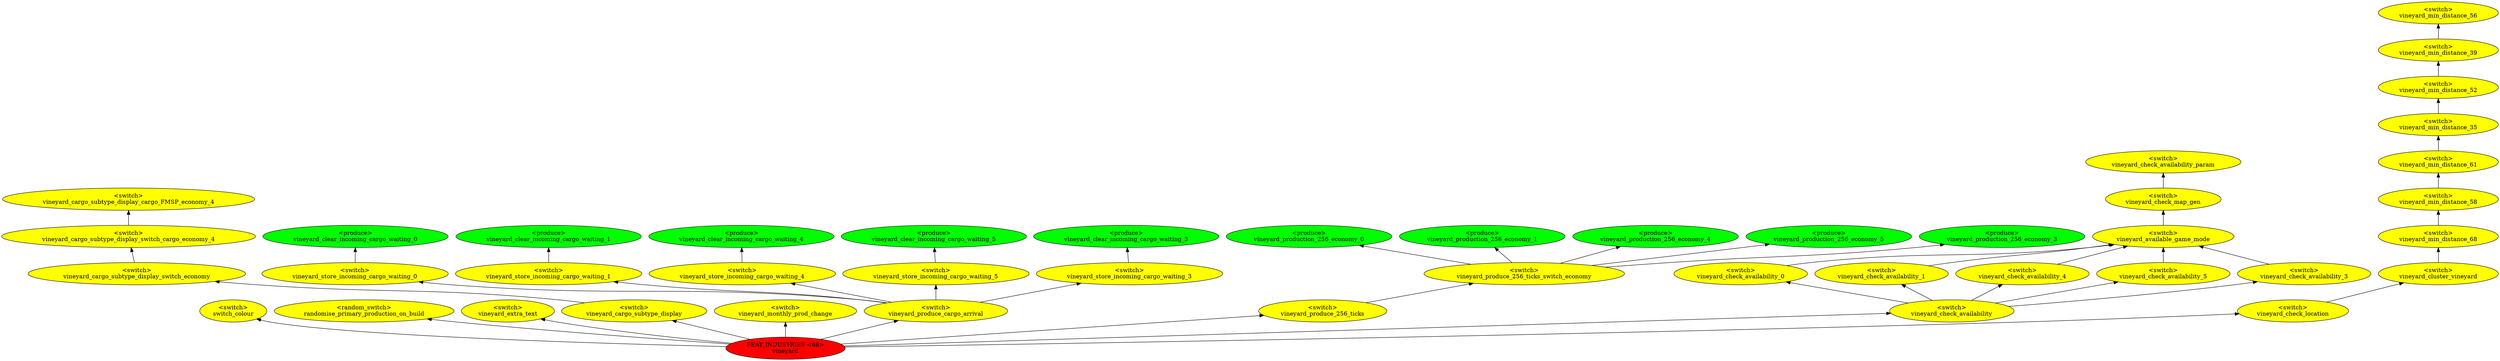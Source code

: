 digraph {
rankdir="BT"
switch_colour [fillcolor=yellow style="filled" label="<switch>\nswitch_colour"]
randomise_primary_production_on_build [fillcolor=yellow style="filled" label="<random_switch>\nrandomise_primary_production_on_build"]
vineyard_extra_text [fillcolor=yellow style="filled" label="<switch>\nvineyard_extra_text"]
vineyard_cargo_subtype_display_cargo_FMSP_economy_4 [fillcolor=yellow style="filled" label="<switch>\nvineyard_cargo_subtype_display_cargo_FMSP_economy_4"]
vineyard_cargo_subtype_display_switch_cargo_economy_4 [fillcolor=yellow style="filled" label="<switch>\nvineyard_cargo_subtype_display_switch_cargo_economy_4"]
vineyard_cargo_subtype_display_switch_economy [fillcolor=yellow style="filled" label="<switch>\nvineyard_cargo_subtype_display_switch_economy"]
vineyard_cargo_subtype_display [fillcolor=yellow style="filled" label="<switch>\nvineyard_cargo_subtype_display"]
vineyard_monthly_prod_change [fillcolor=yellow style="filled" label="<switch>\nvineyard_monthly_prod_change"]
vineyard_clear_incoming_cargo_waiting_0 [fillcolor=green style="filled" label="<produce>\nvineyard_clear_incoming_cargo_waiting_0"]
vineyard_store_incoming_cargo_waiting_0 [fillcolor=yellow style="filled" label="<switch>\nvineyard_store_incoming_cargo_waiting_0"]
vineyard_clear_incoming_cargo_waiting_1 [fillcolor=green style="filled" label="<produce>\nvineyard_clear_incoming_cargo_waiting_1"]
vineyard_store_incoming_cargo_waiting_1 [fillcolor=yellow style="filled" label="<switch>\nvineyard_store_incoming_cargo_waiting_1"]
vineyard_clear_incoming_cargo_waiting_4 [fillcolor=green style="filled" label="<produce>\nvineyard_clear_incoming_cargo_waiting_4"]
vineyard_store_incoming_cargo_waiting_4 [fillcolor=yellow style="filled" label="<switch>\nvineyard_store_incoming_cargo_waiting_4"]
vineyard_clear_incoming_cargo_waiting_5 [fillcolor=green style="filled" label="<produce>\nvineyard_clear_incoming_cargo_waiting_5"]
vineyard_store_incoming_cargo_waiting_5 [fillcolor=yellow style="filled" label="<switch>\nvineyard_store_incoming_cargo_waiting_5"]
vineyard_clear_incoming_cargo_waiting_3 [fillcolor=green style="filled" label="<produce>\nvineyard_clear_incoming_cargo_waiting_3"]
vineyard_store_incoming_cargo_waiting_3 [fillcolor=yellow style="filled" label="<switch>\nvineyard_store_incoming_cargo_waiting_3"]
vineyard_produce_cargo_arrival [fillcolor=yellow style="filled" label="<switch>\nvineyard_produce_cargo_arrival"]
vineyard_production_256_economy_0 [fillcolor=green style="filled" label="<produce>\nvineyard_production_256_economy_0"]
vineyard_production_256_economy_1 [fillcolor=green style="filled" label="<produce>\nvineyard_production_256_economy_1"]
vineyard_production_256_economy_4 [fillcolor=green style="filled" label="<produce>\nvineyard_production_256_economy_4"]
vineyard_production_256_economy_5 [fillcolor=green style="filled" label="<produce>\nvineyard_production_256_economy_5"]
vineyard_production_256_economy_3 [fillcolor=green style="filled" label="<produce>\nvineyard_production_256_economy_3"]
vineyard_produce_256_ticks_switch_economy [fillcolor=yellow style="filled" label="<switch>\nvineyard_produce_256_ticks_switch_economy"]
vineyard_produce_256_ticks [fillcolor=yellow style="filled" label="<switch>\nvineyard_produce_256_ticks"]
vineyard_check_availability_param [fillcolor=yellow style="filled" label="<switch>\nvineyard_check_availability_param"]
vineyard_check_map_gen [fillcolor=yellow style="filled" label="<switch>\nvineyard_check_map_gen"]
vineyard_available_game_mode [fillcolor=yellow style="filled" label="<switch>\nvineyard_available_game_mode"]
vineyard_check_availability_0 [fillcolor=yellow style="filled" label="<switch>\nvineyard_check_availability_0"]
vineyard_check_availability_1 [fillcolor=yellow style="filled" label="<switch>\nvineyard_check_availability_1"]
vineyard_check_availability_4 [fillcolor=yellow style="filled" label="<switch>\nvineyard_check_availability_4"]
vineyard_check_availability_5 [fillcolor=yellow style="filled" label="<switch>\nvineyard_check_availability_5"]
vineyard_check_availability_3 [fillcolor=yellow style="filled" label="<switch>\nvineyard_check_availability_3"]
vineyard_check_availability [fillcolor=yellow style="filled" label="<switch>\nvineyard_check_availability"]
vineyard_min_distance_56 [fillcolor=yellow style="filled" label="<switch>\nvineyard_min_distance_56"]
vineyard_min_distance_39 [fillcolor=yellow style="filled" label="<switch>\nvineyard_min_distance_39"]
vineyard_min_distance_52 [fillcolor=yellow style="filled" label="<switch>\nvineyard_min_distance_52"]
vineyard_min_distance_35 [fillcolor=yellow style="filled" label="<switch>\nvineyard_min_distance_35"]
vineyard_min_distance_61 [fillcolor=yellow style="filled" label="<switch>\nvineyard_min_distance_61"]
vineyard_min_distance_58 [fillcolor=yellow style="filled" label="<switch>\nvineyard_min_distance_58"]
vineyard_min_distance_68 [fillcolor=yellow style="filled" label="<switch>\nvineyard_min_distance_68"]
vineyard_cluster_vineyard [fillcolor=yellow style="filled" label="<switch>\nvineyard_cluster_vineyard"]
vineyard_check_location [fillcolor=yellow style="filled" label="<switch>\nvineyard_check_location"]
vineyard [fillcolor=red style="filled" label="FEAT_INDUSTRIES <68>\nvineyard"]
vineyard_check_availability->vineyard_check_availability_0
vineyard_produce_256_ticks_switch_economy->vineyard_production_256_economy_1
vineyard_min_distance_35->vineyard_min_distance_52
vineyard_check_availability_1->vineyard_available_game_mode
vineyard_produce_cargo_arrival->vineyard_store_incoming_cargo_waiting_0
vineyard_check_availability->vineyard_check_availability_1
vineyard_cargo_subtype_display_switch_cargo_economy_4->vineyard_cargo_subtype_display_cargo_FMSP_economy_4
vineyard_store_incoming_cargo_waiting_5->vineyard_clear_incoming_cargo_waiting_5
vineyard_produce_256_ticks_switch_economy->vineyard_production_256_economy_5
vineyard->randomise_primary_production_on_build
vineyard_check_availability->vineyard_check_availability_4
vineyard->vineyard_check_location
vineyard_store_incoming_cargo_waiting_4->vineyard_clear_incoming_cargo_waiting_4
vineyard_check_availability_4->vineyard_available_game_mode
vineyard_cargo_subtype_display->vineyard_cargo_subtype_display_switch_economy
vineyard_store_incoming_cargo_waiting_0->vineyard_clear_incoming_cargo_waiting_0
vineyard_produce_256_ticks_switch_economy->vineyard_production_256_economy_3
vineyard_check_availability_3->vineyard_available_game_mode
vineyard_produce_256_ticks->vineyard_produce_256_ticks_switch_economy
vineyard_produce_256_ticks_switch_economy->vineyard_production_256_economy_0
vineyard->switch_colour
vineyard->vineyard_extra_text
vineyard_check_map_gen->vineyard_check_availability_param
vineyard_check_availability_5->vineyard_available_game_mode
vineyard_min_distance_61->vineyard_min_distance_35
vineyard_cargo_subtype_display_switch_economy->vineyard_cargo_subtype_display_switch_cargo_economy_4
vineyard_produce_256_ticks_switch_economy->vineyard_production_256_economy_4
vineyard_cluster_vineyard->vineyard_min_distance_68
vineyard_check_availability->vineyard_check_availability_3
vineyard_produce_cargo_arrival->vineyard_store_incoming_cargo_waiting_3
vineyard->vineyard_monthly_prod_change
vineyard_min_distance_52->vineyard_min_distance_39
vineyard_check_location->vineyard_cluster_vineyard
vineyard_min_distance_39->vineyard_min_distance_56
vineyard->vineyard_check_availability
vineyard_min_distance_68->vineyard_min_distance_58
vineyard_store_incoming_cargo_waiting_1->vineyard_clear_incoming_cargo_waiting_1
vineyard->vineyard_produce_256_ticks
vineyard_store_incoming_cargo_waiting_3->vineyard_clear_incoming_cargo_waiting_3
vineyard_check_availability->vineyard_check_availability_5
vineyard_check_availability_0->vineyard_available_game_mode
vineyard_produce_cargo_arrival->vineyard_store_incoming_cargo_waiting_5
vineyard_produce_cargo_arrival->vineyard_store_incoming_cargo_waiting_4
vineyard->vineyard_produce_cargo_arrival
vineyard_produce_cargo_arrival->vineyard_store_incoming_cargo_waiting_1
vineyard->vineyard_cargo_subtype_display
vineyard_min_distance_58->vineyard_min_distance_61
vineyard_available_game_mode->vineyard_check_map_gen
}
